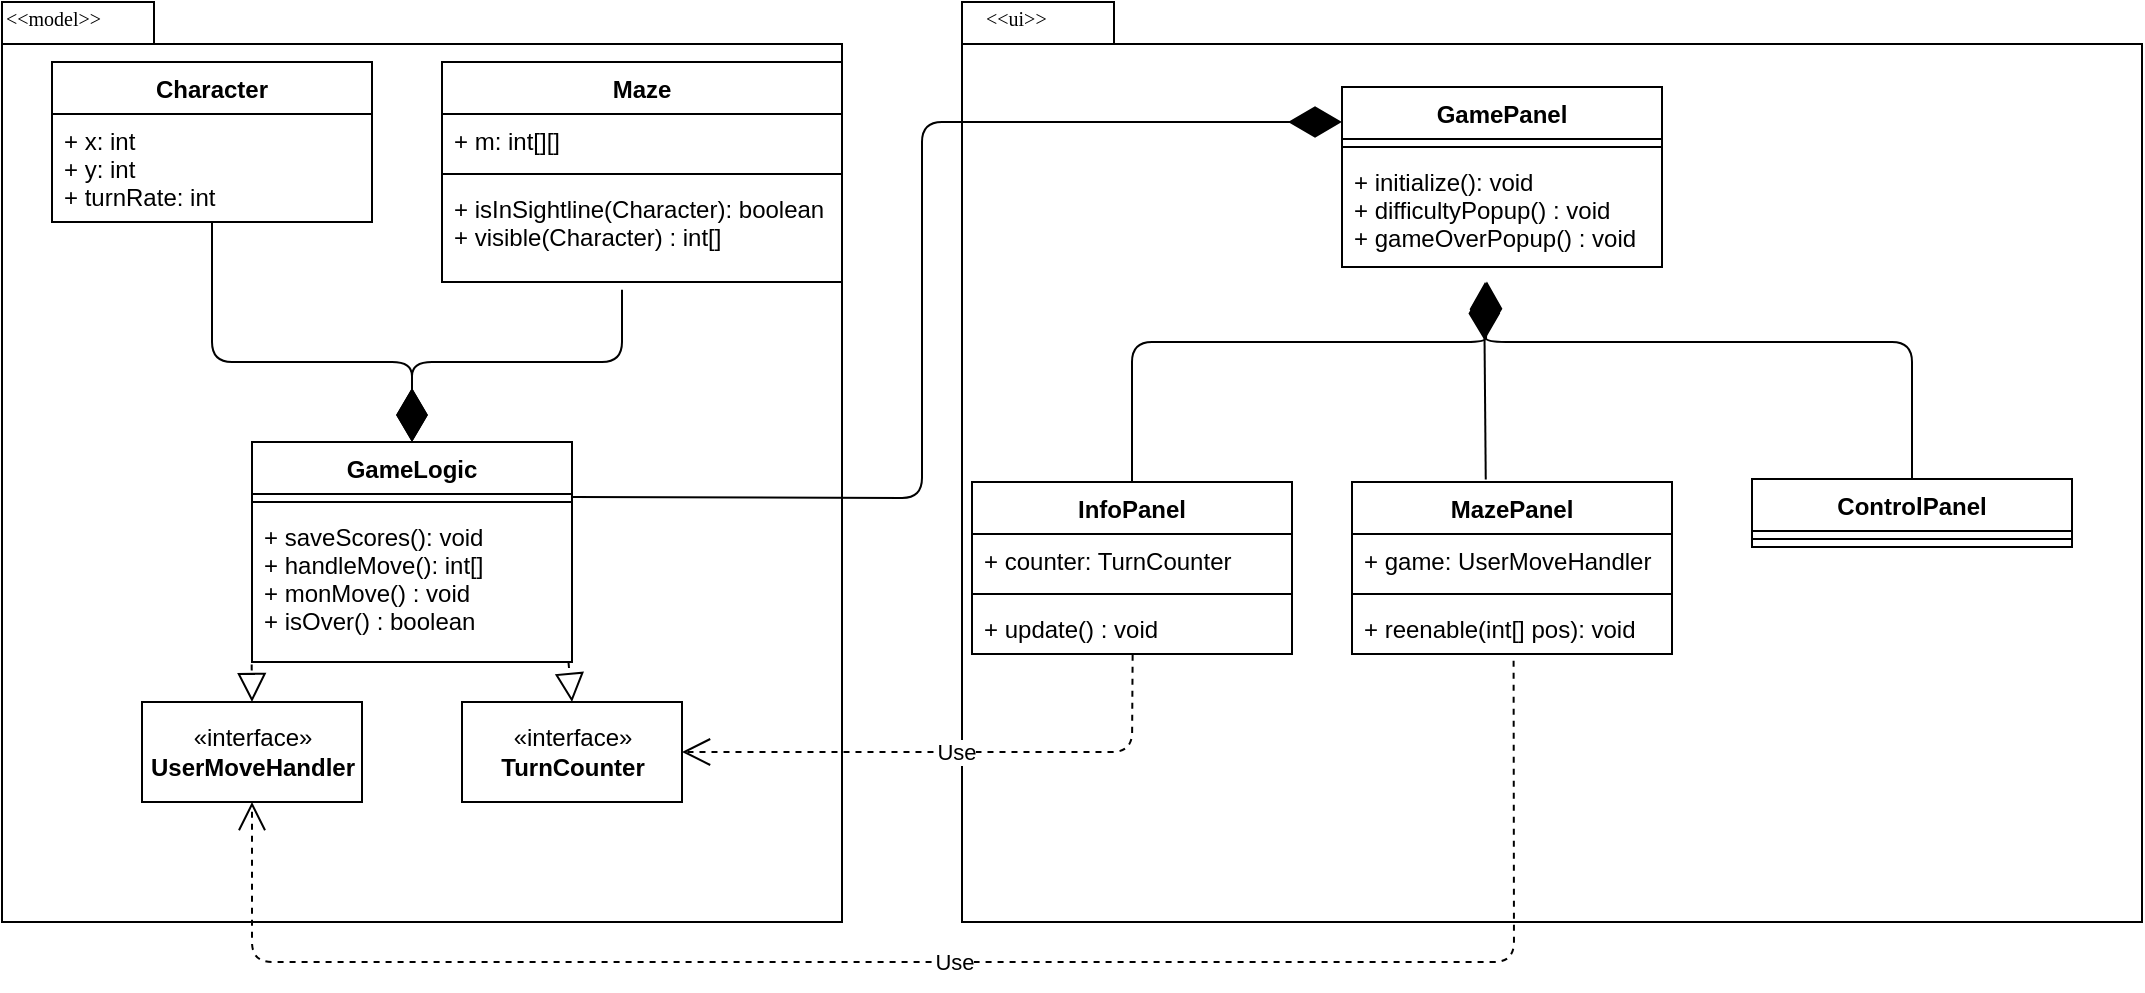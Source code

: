 <mxfile version="12.3.8" type="google" pages="1"><diagram name="Page-1" id="b5b7bab2-c9e2-2cf4-8b2a-24fd1a2a6d21"><mxGraphModel dx="1160" dy="701" grid="1" gridSize="10" guides="1" tooltips="1" connect="1" arrows="1" fold="1" page="1" pageScale="1" pageWidth="827" pageHeight="1169" background="#ffffff" math="0" shadow="0"><root><mxCell id="0"/><mxCell id="1" parent="0"/><mxCell id="6e0c8c40b5770093-72" value="" style="shape=folder;fontStyle=1;spacingTop=10;tabWidth=76;tabHeight=21;tabPosition=left;html=1;rounded=0;shadow=0;comic=0;labelBackgroundColor=none;strokeWidth=1;fillColor=none;fontFamily=Verdana;fontSize=10;align=center;" parent="1" vertex="1"><mxGeometry x="70" y="20" width="420" height="460" as="geometry"/></mxCell><mxCell id="6e0c8c40b5770093-73" value="&amp;lt;&amp;lt;model&amp;gt;&amp;gt;" style="text;html=1;align=left;verticalAlign=top;spacingTop=-4;fontSize=10;fontFamily=Verdana" parent="1" vertex="1"><mxGeometry x="70" y="20" width="130" height="20" as="geometry"/></mxCell><mxCell id="NRP8dXShbUMnUMAYNNNP-1" value="GameLogic" style="swimlane;fontStyle=1;align=center;verticalAlign=top;childLayout=stackLayout;horizontal=1;startSize=26;horizontalStack=0;resizeParent=1;resizeParentMax=0;resizeLast=0;collapsible=1;marginBottom=0;" vertex="1" parent="1"><mxGeometry x="195" y="240" width="160" height="110" as="geometry"/></mxCell><mxCell id="NRP8dXShbUMnUMAYNNNP-3" value="" style="line;strokeWidth=1;fillColor=none;align=left;verticalAlign=middle;spacingTop=-1;spacingLeft=3;spacingRight=3;rotatable=0;labelPosition=right;points=[];portConstraint=eastwest;" vertex="1" parent="NRP8dXShbUMnUMAYNNNP-1"><mxGeometry y="26" width="160" height="8" as="geometry"/></mxCell><mxCell id="NRP8dXShbUMnUMAYNNNP-4" value="+ saveScores(): void&#10;+ handleMove(): int[]&#10;+ monMove() : void&#10;+ isOver() : boolean" style="text;strokeColor=none;fillColor=none;align=left;verticalAlign=top;spacingLeft=4;spacingRight=4;overflow=hidden;rotatable=0;points=[[0,0.5],[1,0.5]];portConstraint=eastwest;" vertex="1" parent="NRP8dXShbUMnUMAYNNNP-1"><mxGeometry y="34" width="160" height="76" as="geometry"/></mxCell><mxCell id="NRP8dXShbUMnUMAYNNNP-5" value="Character" style="swimlane;fontStyle=1;align=center;verticalAlign=top;childLayout=stackLayout;horizontal=1;startSize=26;horizontalStack=0;resizeParent=1;resizeParentMax=0;resizeLast=0;collapsible=1;marginBottom=0;" vertex="1" parent="1"><mxGeometry x="95" y="50" width="160" height="80" as="geometry"/></mxCell><mxCell id="NRP8dXShbUMnUMAYNNNP-6" value="+ x: int&#10;+ y: int&#10;+ turnRate: int" style="text;strokeColor=none;fillColor=none;align=left;verticalAlign=top;spacingLeft=4;spacingRight=4;overflow=hidden;rotatable=0;points=[[0,0.5],[1,0.5]];portConstraint=eastwest;" vertex="1" parent="NRP8dXShbUMnUMAYNNNP-5"><mxGeometry y="26" width="160" height="54" as="geometry"/></mxCell><mxCell id="NRP8dXShbUMnUMAYNNNP-7" value="" style="line;strokeWidth=1;fillColor=none;align=left;verticalAlign=middle;spacingTop=-1;spacingLeft=3;spacingRight=3;rotatable=0;labelPosition=right;points=[];portConstraint=eastwest;" vertex="1" parent="NRP8dXShbUMnUMAYNNNP-5"><mxGeometry y="80" width="160" as="geometry"/></mxCell><mxCell id="NRP8dXShbUMnUMAYNNNP-9" value="Maze" style="swimlane;fontStyle=1;align=center;verticalAlign=top;childLayout=stackLayout;horizontal=1;startSize=26;horizontalStack=0;resizeParent=1;resizeParentMax=0;resizeLast=0;collapsible=1;marginBottom=0;" vertex="1" parent="1"><mxGeometry x="290" y="50" width="200" height="110" as="geometry"/></mxCell><mxCell id="NRP8dXShbUMnUMAYNNNP-10" value="+ m: int[][]" style="text;strokeColor=none;fillColor=none;align=left;verticalAlign=top;spacingLeft=4;spacingRight=4;overflow=hidden;rotatable=0;points=[[0,0.5],[1,0.5]];portConstraint=eastwest;" vertex="1" parent="NRP8dXShbUMnUMAYNNNP-9"><mxGeometry y="26" width="200" height="26" as="geometry"/></mxCell><mxCell id="NRP8dXShbUMnUMAYNNNP-11" value="" style="line;strokeWidth=1;fillColor=none;align=left;verticalAlign=middle;spacingTop=-1;spacingLeft=3;spacingRight=3;rotatable=0;labelPosition=right;points=[];portConstraint=eastwest;" vertex="1" parent="NRP8dXShbUMnUMAYNNNP-9"><mxGeometry y="52" width="200" height="8" as="geometry"/></mxCell><mxCell id="NRP8dXShbUMnUMAYNNNP-12" value="+ isInSightline(Character): boolean&#10;+ visible(Character) : int[]" style="text;strokeColor=none;fillColor=none;align=left;verticalAlign=top;spacingLeft=4;spacingRight=4;overflow=hidden;rotatable=0;points=[[0,0.5],[1,0.5]];portConstraint=eastwest;" vertex="1" parent="NRP8dXShbUMnUMAYNNNP-9"><mxGeometry y="60" width="200" height="50" as="geometry"/></mxCell><mxCell id="NRP8dXShbUMnUMAYNNNP-13" value="«interface»&lt;br&gt;&lt;b&gt;TurnCounter&lt;/b&gt;" style="html=1;" vertex="1" parent="1"><mxGeometry x="300" y="370" width="110" height="50" as="geometry"/></mxCell><mxCell id="NRP8dXShbUMnUMAYNNNP-14" value="«interface»&lt;br&gt;&lt;b&gt;UserMoveHandler&lt;/b&gt;" style="html=1;" vertex="1" parent="1"><mxGeometry x="140" y="370" width="110" height="50" as="geometry"/></mxCell><mxCell id="NRP8dXShbUMnUMAYNNNP-16" value="" style="endArrow=block;dashed=1;endFill=0;endSize=12;html=1;exitX=-0.001;exitY=1.016;exitDx=0;exitDy=0;entryX=0.5;entryY=0;entryDx=0;entryDy=0;exitPerimeter=0;" edge="1" parent="1" source="NRP8dXShbUMnUMAYNNNP-4" target="NRP8dXShbUMnUMAYNNNP-14"><mxGeometry width="160" relative="1" as="geometry"><mxPoint x="65" y="560" as="sourcePoint"/><mxPoint x="225" y="560" as="targetPoint"/></mxGeometry></mxCell><mxCell id="NRP8dXShbUMnUMAYNNNP-17" value="" style="endArrow=block;dashed=1;endFill=0;endSize=12;html=1;exitX=0.989;exitY=1;exitDx=0;exitDy=0;entryX=0.5;entryY=0;entryDx=0;entryDy=0;exitPerimeter=0;" edge="1" parent="1" source="NRP8dXShbUMnUMAYNNNP-4" target="NRP8dXShbUMnUMAYNNNP-13"><mxGeometry width="160" relative="1" as="geometry"><mxPoint x="65" y="560" as="sourcePoint"/><mxPoint x="225" y="560" as="targetPoint"/></mxGeometry></mxCell><mxCell id="NRP8dXShbUMnUMAYNNNP-19" value="" style="endArrow=diamondThin;endFill=1;endSize=24;html=1;entryX=0.5;entryY=0;entryDx=0;entryDy=0;exitX=0.5;exitY=1;exitDx=0;exitDy=0;" edge="1" parent="1" source="NRP8dXShbUMnUMAYNNNP-5" target="NRP8dXShbUMnUMAYNNNP-1"><mxGeometry width="160" relative="1" as="geometry"><mxPoint x="130" y="290" as="sourcePoint"/><mxPoint x="130" y="210" as="targetPoint"/><Array as="points"><mxPoint x="175" y="200"/><mxPoint x="275" y="200"/></Array></mxGeometry></mxCell><mxCell id="NRP8dXShbUMnUMAYNNNP-21" value="" style="endArrow=diamondThin;endFill=1;endSize=24;html=1;exitX=0.45;exitY=1.077;exitDx=0;exitDy=0;exitPerimeter=0;entryX=0.5;entryY=0;entryDx=0;entryDy=0;" edge="1" parent="1" source="NRP8dXShbUMnUMAYNNNP-12" target="NRP8dXShbUMnUMAYNNNP-1"><mxGeometry width="160" relative="1" as="geometry"><mxPoint x="339" y="370" as="sourcePoint"/><mxPoint x="327" y="203" as="targetPoint"/><Array as="points"><mxPoint x="380" y="200"/><mxPoint x="275" y="200"/></Array></mxGeometry></mxCell><mxCell id="NRP8dXShbUMnUMAYNNNP-22" value="" style="shape=folder;fontStyle=1;spacingTop=10;tabWidth=76;tabHeight=21;tabPosition=left;html=1;rounded=0;shadow=0;comic=0;labelBackgroundColor=none;strokeWidth=1;fillColor=none;fontFamily=Verdana;fontSize=10;align=center;" vertex="1" parent="1"><mxGeometry x="550" y="20" width="590" height="460" as="geometry"/></mxCell><mxCell id="NRP8dXShbUMnUMAYNNNP-23" value="&amp;lt;&amp;lt;ui&amp;gt;&amp;gt;" style="text;html=1;align=left;verticalAlign=top;spacingTop=-4;fontSize=10;fontFamily=Verdana" vertex="1" parent="1"><mxGeometry x="560" y="20" width="130" height="20" as="geometry"/></mxCell><mxCell id="NRP8dXShbUMnUMAYNNNP-24" value="GamePanel" style="swimlane;fontStyle=1;align=center;verticalAlign=top;childLayout=stackLayout;horizontal=1;startSize=26;horizontalStack=0;resizeParent=1;resizeParentMax=0;resizeLast=0;collapsible=1;marginBottom=0;" vertex="1" parent="1"><mxGeometry x="740" y="62.5" width="160" height="90" as="geometry"/></mxCell><mxCell id="NRP8dXShbUMnUMAYNNNP-26" value="" style="line;strokeWidth=1;fillColor=none;align=left;verticalAlign=middle;spacingTop=-1;spacingLeft=3;spacingRight=3;rotatable=0;labelPosition=right;points=[];portConstraint=eastwest;" vertex="1" parent="NRP8dXShbUMnUMAYNNNP-24"><mxGeometry y="26" width="160" height="8" as="geometry"/></mxCell><mxCell id="NRP8dXShbUMnUMAYNNNP-27" value="+ initialize(): void&#10;+ difficultyPopup() : void&#10;+ gameOverPopup() : void" style="text;strokeColor=none;fillColor=none;align=left;verticalAlign=top;spacingLeft=4;spacingRight=4;overflow=hidden;rotatable=0;points=[[0,0.5],[1,0.5]];portConstraint=eastwest;" vertex="1" parent="NRP8dXShbUMnUMAYNNNP-24"><mxGeometry y="34" width="160" height="56" as="geometry"/></mxCell><mxCell id="NRP8dXShbUMnUMAYNNNP-28" value="InfoPanel" style="swimlane;fontStyle=1;align=center;verticalAlign=top;childLayout=stackLayout;horizontal=1;startSize=26;horizontalStack=0;resizeParent=1;resizeParentMax=0;resizeLast=0;collapsible=1;marginBottom=0;" vertex="1" parent="1"><mxGeometry x="555" y="260" width="160" height="86" as="geometry"/></mxCell><mxCell id="NRP8dXShbUMnUMAYNNNP-29" value="+ counter: TurnCounter" style="text;strokeColor=none;fillColor=none;align=left;verticalAlign=top;spacingLeft=4;spacingRight=4;overflow=hidden;rotatable=0;points=[[0,0.5],[1,0.5]];portConstraint=eastwest;" vertex="1" parent="NRP8dXShbUMnUMAYNNNP-28"><mxGeometry y="26" width="160" height="26" as="geometry"/></mxCell><mxCell id="NRP8dXShbUMnUMAYNNNP-30" value="" style="line;strokeWidth=1;fillColor=none;align=left;verticalAlign=middle;spacingTop=-1;spacingLeft=3;spacingRight=3;rotatable=0;labelPosition=right;points=[];portConstraint=eastwest;" vertex="1" parent="NRP8dXShbUMnUMAYNNNP-28"><mxGeometry y="52" width="160" height="8" as="geometry"/></mxCell><mxCell id="NRP8dXShbUMnUMAYNNNP-31" value="+ update() : void" style="text;strokeColor=none;fillColor=none;align=left;verticalAlign=top;spacingLeft=4;spacingRight=4;overflow=hidden;rotatable=0;points=[[0,0.5],[1,0.5]];portConstraint=eastwest;" vertex="1" parent="NRP8dXShbUMnUMAYNNNP-28"><mxGeometry y="60" width="160" height="26" as="geometry"/></mxCell><mxCell id="NRP8dXShbUMnUMAYNNNP-32" value="MazePanel" style="swimlane;fontStyle=1;align=center;verticalAlign=top;childLayout=stackLayout;horizontal=1;startSize=26;horizontalStack=0;resizeParent=1;resizeParentMax=0;resizeLast=0;collapsible=1;marginBottom=0;" vertex="1" parent="1"><mxGeometry x="745" y="260" width="160" height="86" as="geometry"/></mxCell><mxCell id="NRP8dXShbUMnUMAYNNNP-33" value="+ game: UserMoveHandler" style="text;strokeColor=none;fillColor=none;align=left;verticalAlign=top;spacingLeft=4;spacingRight=4;overflow=hidden;rotatable=0;points=[[0,0.5],[1,0.5]];portConstraint=eastwest;" vertex="1" parent="NRP8dXShbUMnUMAYNNNP-32"><mxGeometry y="26" width="160" height="26" as="geometry"/></mxCell><mxCell id="NRP8dXShbUMnUMAYNNNP-34" value="" style="line;strokeWidth=1;fillColor=none;align=left;verticalAlign=middle;spacingTop=-1;spacingLeft=3;spacingRight=3;rotatable=0;labelPosition=right;points=[];portConstraint=eastwest;" vertex="1" parent="NRP8dXShbUMnUMAYNNNP-32"><mxGeometry y="52" width="160" height="8" as="geometry"/></mxCell><mxCell id="NRP8dXShbUMnUMAYNNNP-35" value="+ reenable(int[] pos): void" style="text;strokeColor=none;fillColor=none;align=left;verticalAlign=top;spacingLeft=4;spacingRight=4;overflow=hidden;rotatable=0;points=[[0,0.5],[1,0.5]];portConstraint=eastwest;" vertex="1" parent="NRP8dXShbUMnUMAYNNNP-32"><mxGeometry y="60" width="160" height="26" as="geometry"/></mxCell><mxCell id="NRP8dXShbUMnUMAYNNNP-36" value="ControlPanel" style="swimlane;fontStyle=1;align=center;verticalAlign=top;childLayout=stackLayout;horizontal=1;startSize=26;horizontalStack=0;resizeParent=1;resizeParentMax=0;resizeLast=0;collapsible=1;marginBottom=0;" vertex="1" parent="1"><mxGeometry x="945" y="258.5" width="160" height="34" as="geometry"/></mxCell><mxCell id="NRP8dXShbUMnUMAYNNNP-38" value="" style="line;strokeWidth=1;fillColor=none;align=left;verticalAlign=middle;spacingTop=-1;spacingLeft=3;spacingRight=3;rotatable=0;labelPosition=right;points=[];portConstraint=eastwest;" vertex="1" parent="NRP8dXShbUMnUMAYNNNP-36"><mxGeometry y="26" width="160" height="8" as="geometry"/></mxCell><mxCell id="NRP8dXShbUMnUMAYNNNP-40" value="" style="endArrow=diamondThin;endFill=1;endSize=24;html=1;exitX=0.5;exitY=0;exitDx=0;exitDy=0;entryX=0.453;entryY=1.129;entryDx=0;entryDy=0;entryPerimeter=0;" edge="1" parent="1" source="NRP8dXShbUMnUMAYNNNP-28" target="NRP8dXShbUMnUMAYNNNP-27"><mxGeometry width="160" relative="1" as="geometry"><mxPoint x="580" y="140" as="sourcePoint"/><mxPoint x="812" y="151" as="targetPoint"/><Array as="points"><mxPoint x="635" y="190"/><mxPoint x="812" y="190"/></Array></mxGeometry></mxCell><mxCell id="NRP8dXShbUMnUMAYNNNP-41" value="" style="endArrow=diamondThin;endFill=1;endSize=24;html=1;entryX=0.444;entryY=1.173;entryDx=0;entryDy=0;entryPerimeter=0;exitX=0.418;exitY=-0.015;exitDx=0;exitDy=0;exitPerimeter=0;" edge="1" parent="1" source="NRP8dXShbUMnUMAYNNNP-32" target="NRP8dXShbUMnUMAYNNNP-27"><mxGeometry width="160" relative="1" as="geometry"><mxPoint x="811" y="219" as="sourcePoint"/><mxPoint x="580" y="570" as="targetPoint"/></mxGeometry></mxCell><mxCell id="NRP8dXShbUMnUMAYNNNP-42" value="" style="endArrow=diamondThin;endFill=1;endSize=24;html=1;exitX=0.5;exitY=0;exitDx=0;exitDy=0;entryX=0.447;entryY=1.135;entryDx=0;entryDy=0;entryPerimeter=0;" edge="1" parent="1" source="NRP8dXShbUMnUMAYNNNP-36" target="NRP8dXShbUMnUMAYNNNP-27"><mxGeometry width="160" relative="1" as="geometry"><mxPoint x="910" y="105.5" as="sourcePoint"/><mxPoint x="904" y="136" as="targetPoint"/><Array as="points"><mxPoint x="1025" y="190"/><mxPoint x="812" y="190"/></Array></mxGeometry></mxCell><mxCell id="NRP8dXShbUMnUMAYNNNP-47" value="Use" style="endArrow=open;endSize=12;dashed=1;html=1;exitX=0.502;exitY=1.016;exitDx=0;exitDy=0;exitPerimeter=0;entryX=1;entryY=0.5;entryDx=0;entryDy=0;" edge="1" parent="1" source="NRP8dXShbUMnUMAYNNNP-31" target="NRP8dXShbUMnUMAYNNNP-13"><mxGeometry width="160" relative="1" as="geometry"><mxPoint x="185" y="560" as="sourcePoint"/><mxPoint x="345" y="560" as="targetPoint"/><Array as="points"><mxPoint x="635" y="395"/></Array></mxGeometry></mxCell><mxCell id="NRP8dXShbUMnUMAYNNNP-48" value="" style="endArrow=diamondThin;endFill=1;endSize=24;html=1;exitX=1;exitY=0.25;exitDx=0;exitDy=0;" edge="1" parent="1" source="NRP8dXShbUMnUMAYNNNP-1"><mxGeometry width="160" relative="1" as="geometry"><mxPoint x="620" y="80" as="sourcePoint"/><mxPoint x="740" y="80" as="targetPoint"/><Array as="points"><mxPoint x="530" y="268"/><mxPoint x="530" y="80"/></Array></mxGeometry></mxCell><mxCell id="NRP8dXShbUMnUMAYNNNP-49" value="Use" style="endArrow=open;endSize=12;dashed=1;html=1;exitX=0.505;exitY=1.128;exitDx=0;exitDy=0;exitPerimeter=0;entryX=0.5;entryY=1;entryDx=0;entryDy=0;" edge="1" parent="1" source="NRP8dXShbUMnUMAYNNNP-35" target="NRP8dXShbUMnUMAYNNNP-14"><mxGeometry width="160" relative="1" as="geometry"><mxPoint x="165" y="560" as="sourcePoint"/><mxPoint x="325" y="560" as="targetPoint"/><Array as="points"><mxPoint x="826" y="500"/><mxPoint x="525" y="500"/><mxPoint x="195" y="500"/></Array></mxGeometry></mxCell></root></mxGraphModel></diagram></mxfile>